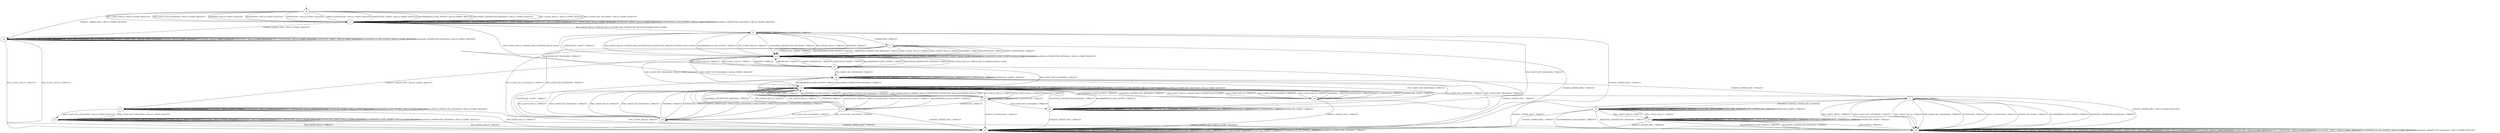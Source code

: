 digraph h8 {
s0 [label="s0"];
s1 [label="s1"];
s2 [label="s2"];
s3 [label="s3"];
s4 [label="s4"];
s5 [label="s5"];
s6 [label="s6"];
s11 [label="s11"];
s12 [label="s12"];
s14 [label="s14"];
s20 [label="s20"];
s7 [label="s7"];
s13 [label="s13"];
s16 [label="s16"];
s17 [label="s17"];
s18 [label="s18"];
s8 [label="s8"];
s9 [label="s9"];
s15 [label="s15"];
s19 [label="s19"];
s10 [label="s10"];
s0 -> s1 [label="RSA_CLIENT_HELLO / HELLO_VERIFY_REQUEST"];
s0 -> s1 [label="RSA_CLIENT_KEY_EXCHANGE / HELLO_VERIFY_REQUEST"];
s0 -> s1 [label="PSK_CLIENT_HELLO / HELLO_VERIFY_REQUEST"];
s0 -> s1 [label="PSK_CLIENT_KEY_EXCHANGE / HELLO_VERIFY_REQUEST"];
s0 -> s2 [label="CHANGE_CIPHER_SPEC / HELLO_VERIFY_REQUEST"];
s0 -> s1 [label="FINISHED / HELLO_VERIFY_REQUEST"];
s0 -> s1 [label="APPLICATION / HELLO_VERIFY_REQUEST"];
s0 -> s1 [label="CERTIFICATE / HELLO_VERIFY_REQUEST"];
s0 -> s1 [label="EMPTY_CERTIFICATE / HELLO_VERIFY_REQUEST"];
s0 -> s1 [label="CERTIFICATE_VERIFY / HELLO_VERIFY_REQUEST"];
s0 -> s1 [label="Alert(WARNING,CLOSE_NOTIFY) / HELLO_VERIFY_REQUEST"];
s0 -> s1 [label="Alert(FATAL,UNEXPECTED_MESSAGE) / HELLO_VERIFY_REQUEST"];
s1 -> s3 [label="RSA_CLIENT_HELLO / SERVER_HELLO,CERTIFICATE,CERTIFICATE_REQUEST,SERVER_HELLO_DONE"];
s1 -> s1 [label="RSA_CLIENT_KEY_EXCHANGE / HELLO_VERIFY_REQUEST"];
s1 -> s5 [label="PSK_CLIENT_HELLO / SERVER_HELLO,SERVER_HELLO_DONE"];
s1 -> s1 [label="PSK_CLIENT_KEY_EXCHANGE / HELLO_VERIFY_REQUEST"];
s1 -> s2 [label="CHANGE_CIPHER_SPEC / HELLO_VERIFY_REQUEST"];
s1 -> s1 [label="FINISHED / HELLO_VERIFY_REQUEST"];
s1 -> s1 [label="APPLICATION / HELLO_VERIFY_REQUEST"];
s1 -> s1 [label="CERTIFICATE / HELLO_VERIFY_REQUEST"];
s1 -> s1 [label="EMPTY_CERTIFICATE / HELLO_VERIFY_REQUEST"];
s1 -> s1 [label="CERTIFICATE_VERIFY / HELLO_VERIFY_REQUEST"];
s1 -> s1 [label="Alert(WARNING,CLOSE_NOTIFY) / HELLO_VERIFY_REQUEST"];
s1 -> s1 [label="Alert(FATAL,UNEXPECTED_MESSAGE) / HELLO_VERIFY_REQUEST"];
s2 -> s4 [label="RSA_CLIENT_HELLO / TIMEOUT"];
s2 -> s2 [label="RSA_CLIENT_KEY_EXCHANGE / HELLO_VERIFY_REQUEST"];
s2 -> s4 [label="PSK_CLIENT_HELLO / TIMEOUT"];
s2 -> s2 [label="PSK_CLIENT_KEY_EXCHANGE / HELLO_VERIFY_REQUEST"];
s2 -> s2 [label="CHANGE_CIPHER_SPEC / HELLO_VERIFY_REQUEST"];
s2 -> s2 [label="FINISHED / HELLO_VERIFY_REQUEST"];
s2 -> s2 [label="APPLICATION / HELLO_VERIFY_REQUEST"];
s2 -> s2 [label="CERTIFICATE / HELLO_VERIFY_REQUEST"];
s2 -> s2 [label="EMPTY_CERTIFICATE / HELLO_VERIFY_REQUEST"];
s2 -> s2 [label="CERTIFICATE_VERIFY / HELLO_VERIFY_REQUEST"];
s2 -> s2 [label="Alert(WARNING,CLOSE_NOTIFY) / HELLO_VERIFY_REQUEST"];
s2 -> s2 [label="Alert(FATAL,UNEXPECTED_MESSAGE) / HELLO_VERIFY_REQUEST"];
s3 -> s12 [label="RSA_CLIENT_HELLO / TIMEOUT"];
s3 -> s6 [label="RSA_CLIENT_KEY_EXCHANGE / TIMEOUT"];
s3 -> s12 [label="PSK_CLIENT_HELLO / TIMEOUT"];
s3 -> s20 [label="PSK_CLIENT_KEY_EXCHANGE / TIMEOUT"];
s3 -> s4 [label="CHANGE_CIPHER_SPEC / TIMEOUT"];
s3 -> s12 [label="FINISHED / TIMEOUT"];
s3 -> s3 [label="APPLICATION / TIMEOUT"];
s3 -> s11 [label="CERTIFICATE / TIMEOUT"];
s3 -> s3 [label="EMPTY_CERTIFICATE / TIMEOUT"];
s3 -> s12 [label="CERTIFICATE_VERIFY / TIMEOUT"];
s3 -> s12 [label="Alert(WARNING,CLOSE_NOTIFY) / TIMEOUT"];
s3 -> s12 [label="Alert(FATAL,UNEXPECTED_MESSAGE) / TIMEOUT"];
s4 -> s4 [label="RSA_CLIENT_HELLO / TIMEOUT"];
s4 -> s4 [label="RSA_CLIENT_KEY_EXCHANGE / TIMEOUT"];
s4 -> s4 [label="PSK_CLIENT_HELLO / TIMEOUT"];
s4 -> s4 [label="PSK_CLIENT_KEY_EXCHANGE / TIMEOUT"];
s4 -> s4 [label="CHANGE_CIPHER_SPEC / TIMEOUT"];
s4 -> s4 [label="FINISHED / TIMEOUT"];
s4 -> s4 [label="APPLICATION / TIMEOUT"];
s4 -> s4 [label="CERTIFICATE / TIMEOUT"];
s4 -> s4 [label="EMPTY_CERTIFICATE / TIMEOUT"];
s4 -> s4 [label="CERTIFICATE_VERIFY / TIMEOUT"];
s4 -> s4 [label="Alert(WARNING,CLOSE_NOTIFY) / TIMEOUT"];
s4 -> s4 [label="Alert(FATAL,UNEXPECTED_MESSAGE) / TIMEOUT"];
s5 -> s12 [label="RSA_CLIENT_HELLO / TIMEOUT"];
s5 -> s14 [label="RSA_CLIENT_KEY_EXCHANGE / TIMEOUT"];
s5 -> s12 [label="PSK_CLIENT_HELLO / TIMEOUT"];
s5 -> s6 [label="PSK_CLIENT_KEY_EXCHANGE / TIMEOUT"];
s5 -> s4 [label="CHANGE_CIPHER_SPEC / TIMEOUT"];
s5 -> s12 [label="FINISHED / TIMEOUT"];
s5 -> s5 [label="APPLICATION / TIMEOUT"];
s5 -> s12 [label="CERTIFICATE / TIMEOUT"];
s5 -> s12 [label="EMPTY_CERTIFICATE / TIMEOUT"];
s5 -> s12 [label="CERTIFICATE_VERIFY / TIMEOUT"];
s5 -> s12 [label="Alert(WARNING,CLOSE_NOTIFY) / TIMEOUT"];
s5 -> s12 [label="Alert(FATAL,UNEXPECTED_MESSAGE) / TIMEOUT"];
s6 -> s6 [label="RSA_CLIENT_HELLO / TIMEOUT"];
s6 -> s20 [label="RSA_CLIENT_KEY_EXCHANGE / TIMEOUT"];
s6 -> s6 [label="PSK_CLIENT_HELLO / TIMEOUT"];
s6 -> s20 [label="PSK_CLIENT_KEY_EXCHANGE / TIMEOUT"];
s6 -> s7 [label="CHANGE_CIPHER_SPEC / TIMEOUT"];
s6 -> s6 [label="FINISHED / TIMEOUT"];
s6 -> s6 [label="APPLICATION / TIMEOUT"];
s6 -> s6 [label="CERTIFICATE / TIMEOUT"];
s6 -> s6 [label="EMPTY_CERTIFICATE / TIMEOUT"];
s6 -> s6 [label="CERTIFICATE_VERIFY / TIMEOUT"];
s6 -> s14 [label="Alert(WARNING,CLOSE_NOTIFY) / TIMEOUT"];
s6 -> s14 [label="Alert(FATAL,UNEXPECTED_MESSAGE) / TIMEOUT"];
s11 -> s12 [label="RSA_CLIENT_HELLO / TIMEOUT"];
s11 -> s16 [label="RSA_CLIENT_KEY_EXCHANGE / TIMEOUT"];
s11 -> s12 [label="PSK_CLIENT_HELLO / TIMEOUT"];
s11 -> s16 [label="PSK_CLIENT_KEY_EXCHANGE / TIMEOUT"];
s11 -> s4 [label="CHANGE_CIPHER_SPEC / TIMEOUT"];
s11 -> s12 [label="FINISHED / TIMEOUT"];
s11 -> s11 [label="APPLICATION / TIMEOUT"];
s11 -> s12 [label="CERTIFICATE / TIMEOUT"];
s11 -> s12 [label="EMPTY_CERTIFICATE / TIMEOUT"];
s11 -> s12 [label="CERTIFICATE_VERIFY / TIMEOUT"];
s11 -> s12 [label="Alert(WARNING,CLOSE_NOTIFY) / TIMEOUT"];
s11 -> s12 [label="Alert(FATAL,UNEXPECTED_MESSAGE) / TIMEOUT"];
s12 -> s3 [label="RSA_CLIENT_HELLO / SERVER_HELLO,CERTIFICATE,CERTIFICATE_REQUEST,SERVER_HELLO_DONE"];
s12 -> s14 [label="RSA_CLIENT_KEY_EXCHANGE / HELLO_VERIFY_REQUEST"];
s12 -> s5 [label="PSK_CLIENT_HELLO / SERVER_HELLO,SERVER_HELLO_DONE"];
s12 -> s14 [label="PSK_CLIENT_KEY_EXCHANGE / HELLO_VERIFY_REQUEST"];
s12 -> s13 [label="CHANGE_CIPHER_SPEC / HELLO_VERIFY_REQUEST"];
s12 -> s12 [label="FINISHED / HELLO_VERIFY_REQUEST"];
s12 -> s12 [label="APPLICATION / HELLO_VERIFY_REQUEST"];
s12 -> s12 [label="CERTIFICATE / HELLO_VERIFY_REQUEST"];
s12 -> s12 [label="EMPTY_CERTIFICATE / HELLO_VERIFY_REQUEST"];
s12 -> s12 [label="CERTIFICATE_VERIFY / HELLO_VERIFY_REQUEST"];
s12 -> s12 [label="Alert(WARNING,CLOSE_NOTIFY) / HELLO_VERIFY_REQUEST"];
s12 -> s12 [label="Alert(FATAL,UNEXPECTED_MESSAGE) / HELLO_VERIFY_REQUEST"];
s14 -> s17 [label="RSA_CLIENT_HELLO / SERVER_HELLO,CERTIFICATE,CERTIFICATE_REQUEST,SERVER_HELLO_DONE"];
s14 -> s14 [label="RSA_CLIENT_KEY_EXCHANGE / HELLO_VERIFY_REQUEST"];
s14 -> s18 [label="PSK_CLIENT_HELLO / SERVER_HELLO,SERVER_HELLO_DONE"];
s14 -> s14 [label="PSK_CLIENT_KEY_EXCHANGE / HELLO_VERIFY_REQUEST"];
s14 -> s8 [label="CHANGE_CIPHER_SPEC / HELLO_VERIFY_REQUEST"];
s14 -> s14 [label="FINISHED / HELLO_VERIFY_REQUEST"];
s14 -> s14 [label="APPLICATION / HELLO_VERIFY_REQUEST"];
s14 -> s14 [label="CERTIFICATE / HELLO_VERIFY_REQUEST"];
s14 -> s14 [label="EMPTY_CERTIFICATE / HELLO_VERIFY_REQUEST"];
s14 -> s14 [label="CERTIFICATE_VERIFY / HELLO_VERIFY_REQUEST"];
s14 -> s14 [label="Alert(WARNING,CLOSE_NOTIFY) / HELLO_VERIFY_REQUEST"];
s14 -> s14 [label="Alert(FATAL,UNEXPECTED_MESSAGE) / HELLO_VERIFY_REQUEST"];
s20 -> s20 [label="RSA_CLIENT_HELLO / TIMEOUT"];
s20 -> s20 [label="RSA_CLIENT_KEY_EXCHANGE / TIMEOUT"];
s20 -> s20 [label="PSK_CLIENT_HELLO / TIMEOUT"];
s20 -> s20 [label="PSK_CLIENT_KEY_EXCHANGE / TIMEOUT"];
s20 -> s4 [label="CHANGE_CIPHER_SPEC / TIMEOUT"];
s20 -> s20 [label="FINISHED / TIMEOUT"];
s20 -> s20 [label="APPLICATION / TIMEOUT"];
s20 -> s20 [label="CERTIFICATE / TIMEOUT"];
s20 -> s20 [label="EMPTY_CERTIFICATE / TIMEOUT"];
s20 -> s20 [label="CERTIFICATE_VERIFY / TIMEOUT"];
s20 -> s14 [label="Alert(WARNING,CLOSE_NOTIFY) / TIMEOUT"];
s20 -> s14 [label="Alert(FATAL,UNEXPECTED_MESSAGE) / TIMEOUT"];
s7 -> s8 [label="RSA_CLIENT_HELLO / TIMEOUT"];
s7 -> s8 [label="RSA_CLIENT_KEY_EXCHANGE / TIMEOUT"];
s7 -> s8 [label="PSK_CLIENT_HELLO / TIMEOUT"];
s7 -> s8 [label="PSK_CLIENT_KEY_EXCHANGE / TIMEOUT"];
s7 -> s4 [label="CHANGE_CIPHER_SPEC / TIMEOUT"];
s7 -> s9 [label="FINISHED / CHANGE_CIPHER_SPEC,FINISHED"];
s7 -> s7 [label="APPLICATION / TIMEOUT"];
s7 -> s8 [label="CERTIFICATE / TIMEOUT"];
s7 -> s8 [label="EMPTY_CERTIFICATE / TIMEOUT"];
s7 -> s8 [label="CERTIFICATE_VERIFY / TIMEOUT"];
s7 -> s8 [label="Alert(WARNING,CLOSE_NOTIFY) / TIMEOUT"];
s7 -> s8 [label="Alert(FATAL,UNEXPECTED_MESSAGE) / TIMEOUT"];
s13 -> s4 [label="RSA_CLIENT_HELLO / TIMEOUT"];
s13 -> s15 [label="RSA_CLIENT_KEY_EXCHANGE / HELLO_VERIFY_REQUEST"];
s13 -> s4 [label="PSK_CLIENT_HELLO / TIMEOUT"];
s13 -> s15 [label="PSK_CLIENT_KEY_EXCHANGE / HELLO_VERIFY_REQUEST"];
s13 -> s13 [label="CHANGE_CIPHER_SPEC / HELLO_VERIFY_REQUEST"];
s13 -> s13 [label="FINISHED / HELLO_VERIFY_REQUEST"];
s13 -> s13 [label="APPLICATION / HELLO_VERIFY_REQUEST"];
s13 -> s13 [label="CERTIFICATE / HELLO_VERIFY_REQUEST"];
s13 -> s13 [label="EMPTY_CERTIFICATE / HELLO_VERIFY_REQUEST"];
s13 -> s13 [label="CERTIFICATE_VERIFY / HELLO_VERIFY_REQUEST"];
s13 -> s13 [label="Alert(WARNING,CLOSE_NOTIFY) / HELLO_VERIFY_REQUEST"];
s13 -> s13 [label="Alert(FATAL,UNEXPECTED_MESSAGE) / HELLO_VERIFY_REQUEST"];
s16 -> s14 [label="RSA_CLIENT_HELLO / TIMEOUT"];
s16 -> s14 [label="RSA_CLIENT_KEY_EXCHANGE / TIMEOUT"];
s16 -> s14 [label="PSK_CLIENT_HELLO / TIMEOUT"];
s16 -> s14 [label="PSK_CLIENT_KEY_EXCHANGE / TIMEOUT"];
s16 -> s4 [label="CHANGE_CIPHER_SPEC / TIMEOUT"];
s16 -> s14 [label="FINISHED / TIMEOUT"];
s16 -> s16 [label="APPLICATION / TIMEOUT"];
s16 -> s14 [label="CERTIFICATE / TIMEOUT"];
s16 -> s14 [label="EMPTY_CERTIFICATE / TIMEOUT"];
s16 -> s6 [label="CERTIFICATE_VERIFY / TIMEOUT"];
s16 -> s14 [label="Alert(WARNING,CLOSE_NOTIFY) / TIMEOUT"];
s16 -> s14 [label="Alert(FATAL,UNEXPECTED_MESSAGE) / TIMEOUT"];
s17 -> s14 [label="RSA_CLIENT_HELLO / TIMEOUT"];
s17 -> s6 [label="RSA_CLIENT_KEY_EXCHANGE / TIMEOUT"];
s17 -> s14 [label="PSK_CLIENT_HELLO / TIMEOUT"];
s17 -> s20 [label="PSK_CLIENT_KEY_EXCHANGE / TIMEOUT"];
s17 -> s4 [label="CHANGE_CIPHER_SPEC / TIMEOUT"];
s17 -> s14 [label="FINISHED / TIMEOUT"];
s17 -> s17 [label="APPLICATION / TIMEOUT"];
s17 -> s19 [label="CERTIFICATE / TIMEOUT"];
s17 -> s17 [label="EMPTY_CERTIFICATE / TIMEOUT"];
s17 -> s14 [label="CERTIFICATE_VERIFY / TIMEOUT"];
s17 -> s14 [label="Alert(WARNING,CLOSE_NOTIFY) / TIMEOUT"];
s17 -> s14 [label="Alert(FATAL,UNEXPECTED_MESSAGE) / TIMEOUT"];
s18 -> s14 [label="RSA_CLIENT_HELLO / TIMEOUT"];
s18 -> s14 [label="RSA_CLIENT_KEY_EXCHANGE / TIMEOUT"];
s18 -> s14 [label="PSK_CLIENT_HELLO / TIMEOUT"];
s18 -> s6 [label="PSK_CLIENT_KEY_EXCHANGE / TIMEOUT"];
s18 -> s4 [label="CHANGE_CIPHER_SPEC / TIMEOUT"];
s18 -> s14 [label="FINISHED / TIMEOUT"];
s18 -> s18 [label="APPLICATION / TIMEOUT"];
s18 -> s14 [label="CERTIFICATE / TIMEOUT"];
s18 -> s14 [label="EMPTY_CERTIFICATE / TIMEOUT"];
s18 -> s14 [label="CERTIFICATE_VERIFY / TIMEOUT"];
s18 -> s14 [label="Alert(WARNING,CLOSE_NOTIFY) / TIMEOUT"];
s18 -> s14 [label="Alert(FATAL,UNEXPECTED_MESSAGE) / TIMEOUT"];
s8 -> s8 [label="RSA_CLIENT_HELLO / HELLO_VERIFY_REQUEST"];
s8 -> s8 [label="RSA_CLIENT_KEY_EXCHANGE / HELLO_VERIFY_REQUEST"];
s8 -> s8 [label="PSK_CLIENT_HELLO / HELLO_VERIFY_REQUEST"];
s8 -> s8 [label="PSK_CLIENT_KEY_EXCHANGE / HELLO_VERIFY_REQUEST"];
s8 -> s8 [label="CHANGE_CIPHER_SPEC / HELLO_VERIFY_REQUEST"];
s8 -> s8 [label="FINISHED / HELLO_VERIFY_REQUEST"];
s8 -> s8 [label="APPLICATION / HELLO_VERIFY_REQUEST"];
s8 -> s8 [label="CERTIFICATE / HELLO_VERIFY_REQUEST"];
s8 -> s8 [label="EMPTY_CERTIFICATE / HELLO_VERIFY_REQUEST"];
s8 -> s8 [label="CERTIFICATE_VERIFY / HELLO_VERIFY_REQUEST"];
s8 -> s8 [label="Alert(WARNING,CLOSE_NOTIFY) / HELLO_VERIFY_REQUEST"];
s8 -> s8 [label="Alert(FATAL,UNEXPECTED_MESSAGE) / HELLO_VERIFY_REQUEST"];
s9 -> s10 [label="RSA_CLIENT_HELLO / TIMEOUT"];
s9 -> s9 [label="RSA_CLIENT_KEY_EXCHANGE / TIMEOUT"];
s9 -> s10 [label="PSK_CLIENT_HELLO / TIMEOUT"];
s9 -> s9 [label="PSK_CLIENT_KEY_EXCHANGE / TIMEOUT"];
s9 -> s4 [label="CHANGE_CIPHER_SPEC / TIMEOUT"];
s9 -> s9 [label="FINISHED / TIMEOUT"];
s9 -> s9 [label="APPLICATION / APPLICATION"];
s9 -> s9 [label="CERTIFICATE / TIMEOUT"];
s9 -> s9 [label="EMPTY_CERTIFICATE / TIMEOUT"];
s9 -> s9 [label="CERTIFICATE_VERIFY / TIMEOUT"];
s9 -> s8 [label="Alert(WARNING,CLOSE_NOTIFY) / TIMEOUT"];
s9 -> s8 [label="Alert(FATAL,UNEXPECTED_MESSAGE) / TIMEOUT"];
s15 -> s4 [label="RSA_CLIENT_HELLO / TIMEOUT"];
s15 -> s15 [label="RSA_CLIENT_KEY_EXCHANGE / HELLO_VERIFY_REQUEST"];
s15 -> s4 [label="PSK_CLIENT_HELLO / TIMEOUT"];
s15 -> s15 [label="PSK_CLIENT_KEY_EXCHANGE / HELLO_VERIFY_REQUEST"];
s15 -> s8 [label="CHANGE_CIPHER_SPEC / HELLO_VERIFY_REQUEST"];
s15 -> s15 [label="FINISHED / HELLO_VERIFY_REQUEST"];
s15 -> s15 [label="APPLICATION / HELLO_VERIFY_REQUEST"];
s15 -> s15 [label="CERTIFICATE / HELLO_VERIFY_REQUEST"];
s15 -> s15 [label="EMPTY_CERTIFICATE / HELLO_VERIFY_REQUEST"];
s15 -> s15 [label="CERTIFICATE_VERIFY / HELLO_VERIFY_REQUEST"];
s15 -> s15 [label="Alert(WARNING,CLOSE_NOTIFY) / HELLO_VERIFY_REQUEST"];
s15 -> s15 [label="Alert(FATAL,UNEXPECTED_MESSAGE) / HELLO_VERIFY_REQUEST"];
s19 -> s14 [label="RSA_CLIENT_HELLO / TIMEOUT"];
s19 -> s16 [label="RSA_CLIENT_KEY_EXCHANGE / TIMEOUT"];
s19 -> s14 [label="PSK_CLIENT_HELLO / TIMEOUT"];
s19 -> s16 [label="PSK_CLIENT_KEY_EXCHANGE / TIMEOUT"];
s19 -> s4 [label="CHANGE_CIPHER_SPEC / TIMEOUT"];
s19 -> s14 [label="FINISHED / TIMEOUT"];
s19 -> s19 [label="APPLICATION / TIMEOUT"];
s19 -> s14 [label="CERTIFICATE / TIMEOUT"];
s19 -> s14 [label="EMPTY_CERTIFICATE / TIMEOUT"];
s19 -> s14 [label="CERTIFICATE_VERIFY / TIMEOUT"];
s19 -> s14 [label="Alert(WARNING,CLOSE_NOTIFY) / TIMEOUT"];
s19 -> s14 [label="Alert(FATAL,UNEXPECTED_MESSAGE) / TIMEOUT"];
s10 -> s10 [label="RSA_CLIENT_HELLO / TIMEOUT"];
s10 -> s10 [label="RSA_CLIENT_KEY_EXCHANGE / TIMEOUT"];
s10 -> s10 [label="PSK_CLIENT_HELLO / TIMEOUT"];
s10 -> s10 [label="PSK_CLIENT_KEY_EXCHANGE / TIMEOUT"];
s10 -> s4 [label="CHANGE_CIPHER_SPEC / TIMEOUT"];
s10 -> s10 [label="FINISHED / TIMEOUT"];
s10 -> s8 [label="APPLICATION / TIMEOUT"];
s10 -> s10 [label="CERTIFICATE / TIMEOUT"];
s10 -> s10 [label="EMPTY_CERTIFICATE / TIMEOUT"];
s10 -> s10 [label="CERTIFICATE_VERIFY / TIMEOUT"];
s10 -> s8 [label="Alert(WARNING,CLOSE_NOTIFY) / TIMEOUT"];
s10 -> s8 [label="Alert(FATAL,UNEXPECTED_MESSAGE) / TIMEOUT"];
__start0 [shape=none, label=""];
__start0 -> s0 [label=""];
}
